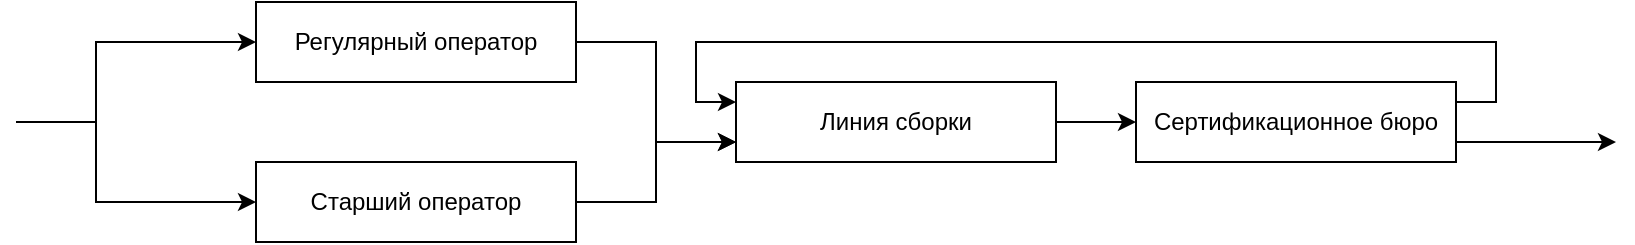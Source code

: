 <mxfile version="20.4.0" type="device"><diagram id="zMtWUFSdWGBPayodb6Kq" name="Страница 1"><mxGraphModel dx="2489" dy="762" grid="1" gridSize="10" guides="1" tooltips="1" connect="1" arrows="1" fold="1" page="1" pageScale="1" pageWidth="827" pageHeight="1169" math="0" shadow="0"><root><mxCell id="0"/><mxCell id="1" parent="0"/><mxCell id="QRn0Bb2lqYVgb_yAbk6H-11" style="edgeStyle=orthogonalEdgeStyle;rounded=0;orthogonalLoop=1;jettySize=auto;html=1;exitX=1;exitY=0.5;exitDx=0;exitDy=0;entryX=0;entryY=0.75;entryDx=0;entryDy=0;" edge="1" parent="1" source="QRn0Bb2lqYVgb_yAbk6H-1" target="QRn0Bb2lqYVgb_yAbk6H-3"><mxGeometry relative="1" as="geometry"/></mxCell><mxCell id="QRn0Bb2lqYVgb_yAbk6H-1" value="Регулярный оператор" style="rounded=0;whiteSpace=wrap;html=1;" vertex="1" parent="1"><mxGeometry x="120" y="240" width="160" height="40" as="geometry"/></mxCell><mxCell id="QRn0Bb2lqYVgb_yAbk6H-10" style="edgeStyle=orthogonalEdgeStyle;rounded=0;orthogonalLoop=1;jettySize=auto;html=1;exitX=1;exitY=0.5;exitDx=0;exitDy=0;entryX=0;entryY=0.75;entryDx=0;entryDy=0;" edge="1" parent="1" source="QRn0Bb2lqYVgb_yAbk6H-2" target="QRn0Bb2lqYVgb_yAbk6H-3"><mxGeometry relative="1" as="geometry"/></mxCell><mxCell id="QRn0Bb2lqYVgb_yAbk6H-2" value="Старший оператор" style="rounded=0;whiteSpace=wrap;html=1;" vertex="1" parent="1"><mxGeometry x="120" y="320" width="160" height="40" as="geometry"/></mxCell><mxCell id="QRn0Bb2lqYVgb_yAbk6H-8" style="edgeStyle=orthogonalEdgeStyle;rounded=0;orthogonalLoop=1;jettySize=auto;html=1;exitX=1;exitY=0.5;exitDx=0;exitDy=0;entryX=0;entryY=0.5;entryDx=0;entryDy=0;" edge="1" parent="1" source="QRn0Bb2lqYVgb_yAbk6H-3" target="QRn0Bb2lqYVgb_yAbk6H-4"><mxGeometry relative="1" as="geometry"/></mxCell><mxCell id="QRn0Bb2lqYVgb_yAbk6H-3" value="Линия сборки" style="rounded=0;whiteSpace=wrap;html=1;" vertex="1" parent="1"><mxGeometry x="360" y="280" width="160" height="40" as="geometry"/></mxCell><mxCell id="QRn0Bb2lqYVgb_yAbk6H-7" style="edgeStyle=orthogonalEdgeStyle;rounded=0;orthogonalLoop=1;jettySize=auto;html=1;exitX=1;exitY=0.25;exitDx=0;exitDy=0;entryX=0;entryY=0.25;entryDx=0;entryDy=0;" edge="1" parent="1" source="QRn0Bb2lqYVgb_yAbk6H-4" target="QRn0Bb2lqYVgb_yAbk6H-3"><mxGeometry relative="1" as="geometry"><Array as="points"><mxPoint x="740" y="290"/><mxPoint x="740" y="260"/><mxPoint x="340" y="260"/><mxPoint x="340" y="290"/></Array></mxGeometry></mxCell><mxCell id="QRn0Bb2lqYVgb_yAbk6H-9" style="edgeStyle=orthogonalEdgeStyle;rounded=0;orthogonalLoop=1;jettySize=auto;html=1;exitX=1;exitY=0.75;exitDx=0;exitDy=0;" edge="1" parent="1" source="QRn0Bb2lqYVgb_yAbk6H-4"><mxGeometry relative="1" as="geometry"><mxPoint x="800" y="310" as="targetPoint"/></mxGeometry></mxCell><mxCell id="QRn0Bb2lqYVgb_yAbk6H-4" value="Сертификационное бюро" style="rounded=0;whiteSpace=wrap;html=1;" vertex="1" parent="1"><mxGeometry x="560" y="280" width="160" height="40" as="geometry"/></mxCell><mxCell id="QRn0Bb2lqYVgb_yAbk6H-12" value="" style="endArrow=classic;html=1;rounded=0;entryX=0;entryY=0.5;entryDx=0;entryDy=0;" edge="1" parent="1" target="QRn0Bb2lqYVgb_yAbk6H-2"><mxGeometry width="50" height="50" relative="1" as="geometry"><mxPoint y="300" as="sourcePoint"/><mxPoint x="50" y="270" as="targetPoint"/><Array as="points"><mxPoint x="40" y="300"/><mxPoint x="40" y="340"/></Array></mxGeometry></mxCell><mxCell id="QRn0Bb2lqYVgb_yAbk6H-13" value="" style="endArrow=classic;html=1;rounded=0;entryX=0;entryY=0.5;entryDx=0;entryDy=0;" edge="1" parent="1" target="QRn0Bb2lqYVgb_yAbk6H-1"><mxGeometry width="50" height="50" relative="1" as="geometry"><mxPoint y="300" as="sourcePoint"/><mxPoint x="10" y="180" as="targetPoint"/><Array as="points"><mxPoint x="40" y="300"/><mxPoint x="40" y="260"/></Array></mxGeometry></mxCell></root></mxGraphModel></diagram></mxfile>